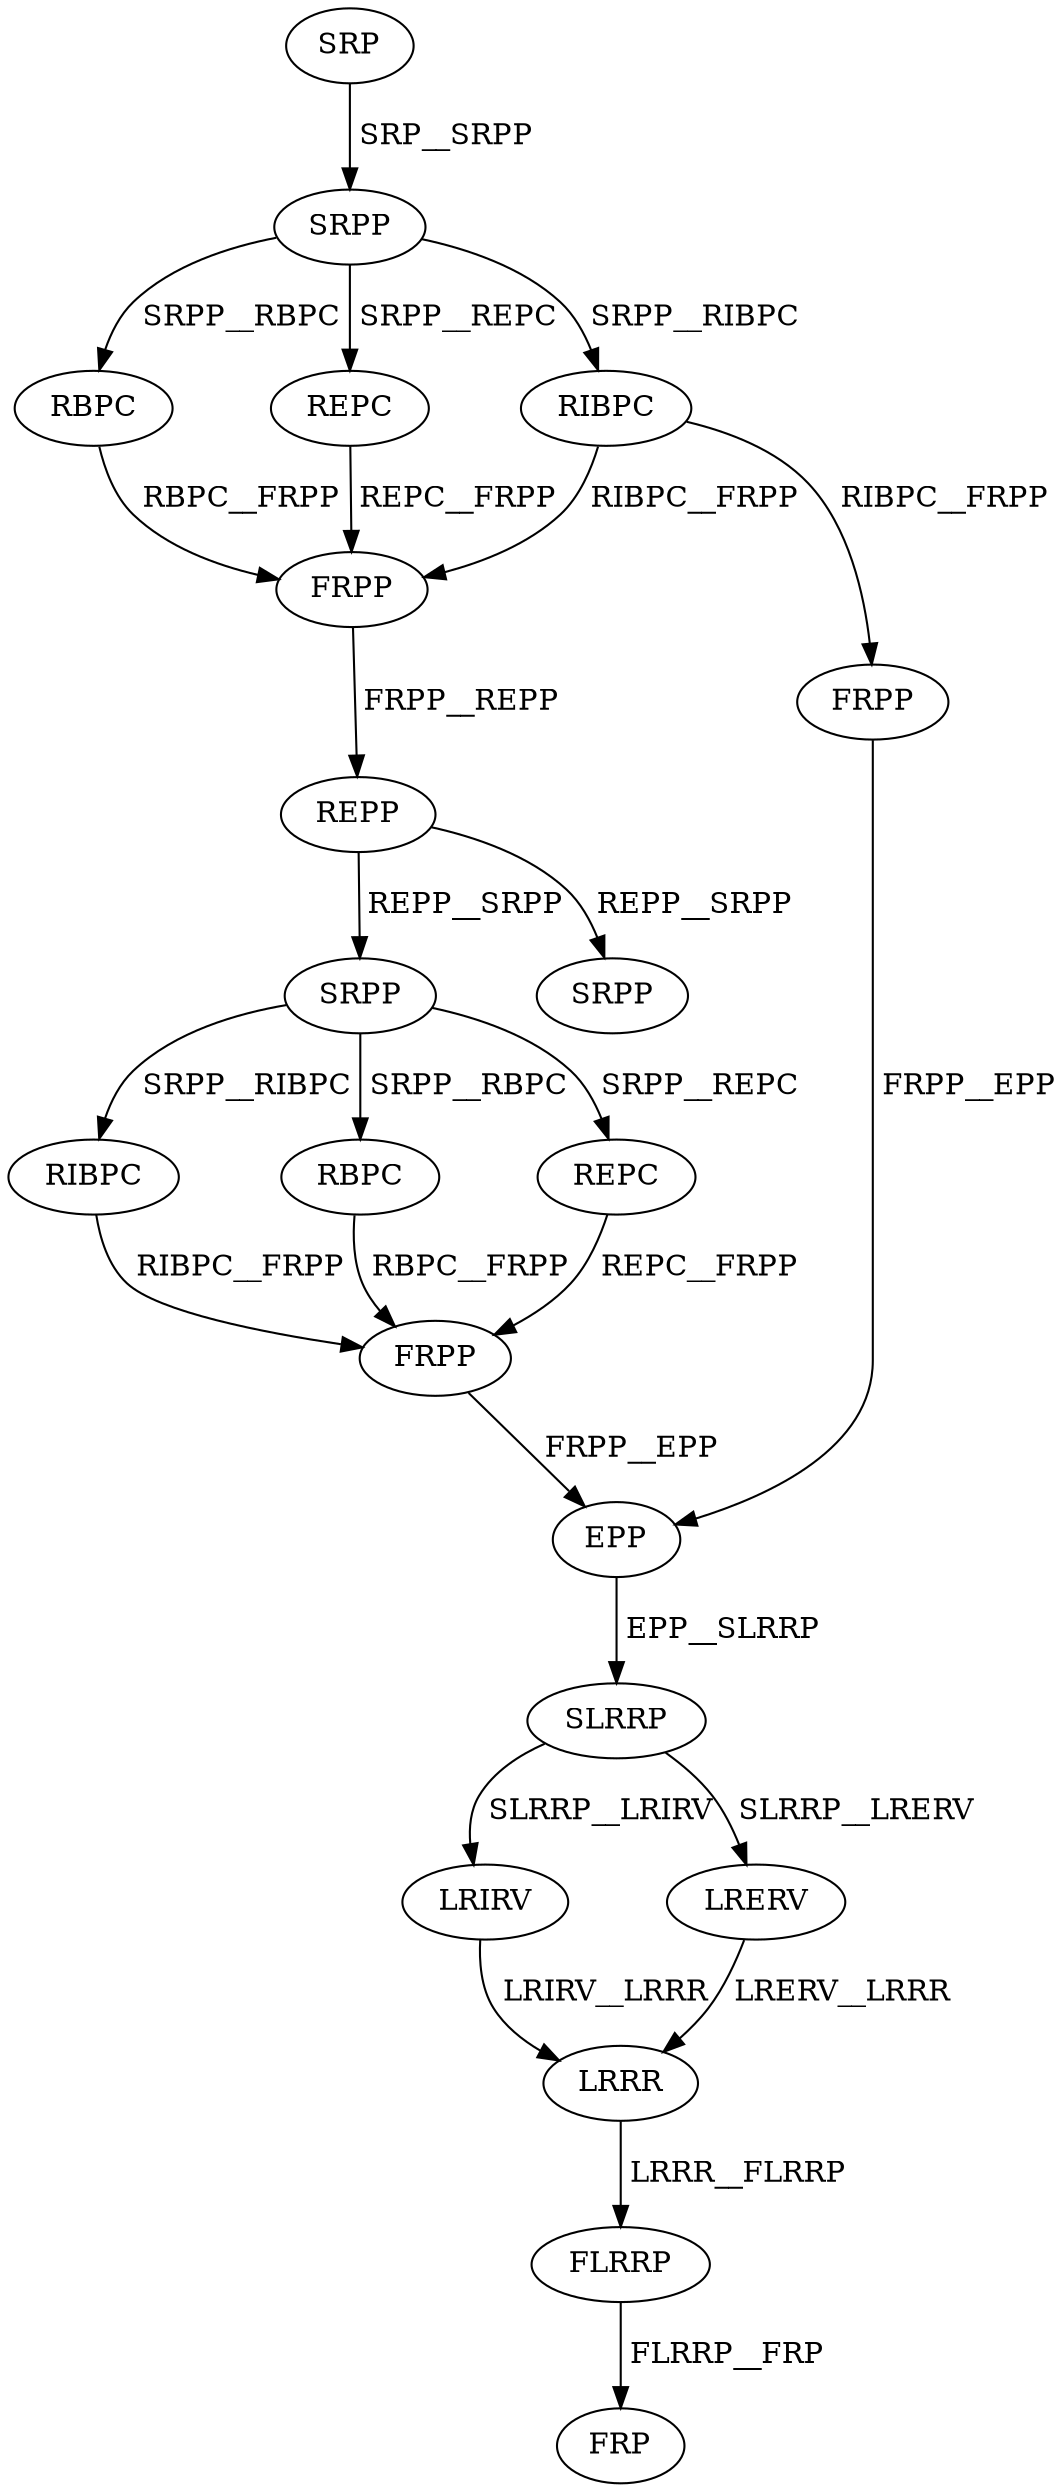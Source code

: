 digraph G { 
1 [label="SRP",color=black,fontcolor=black];
2 [label="SRPP",color=black,fontcolor=black];
3 [label="RBPC",color=black,fontcolor=black];
4 [label="REPC",color=black,fontcolor=black];
5 [label="RIBPC",color=black,fontcolor=black];
6 [label="FRPP",color=black,fontcolor=black];
7 [label="REPP",color=black,fontcolor=black];
8 [label="SRPP",color=black,fontcolor=black];
9 [label="FRPP",color=black,fontcolor=black];
10 [label="RIBPC",color=black,fontcolor=black];
11 [label="RBPC",color=black,fontcolor=black];
12 [label="REPC",color=black,fontcolor=black];
13 [label="FRPP",color=black,fontcolor=black];
14 [label="SRPP",color=black,fontcolor=black];
15 [label="EPP",color=black,fontcolor=black];
16 [label="SLRRP",color=black,fontcolor=black];
17 [label="LRIRV",color=black,fontcolor=black];
18 [label="LRERV",color=black,fontcolor=black];
19 [label="LRRR",color=black,fontcolor=black];
20 [label="FLRRP",color=black,fontcolor=black];
21 [label="FRP",color=black,fontcolor=black];
1->2[label=" SRP__SRPP",color=black,fontcolor=black];
2->3[label=" SRPP__RBPC",color=black,fontcolor=black];
2->4[label=" SRPP__REPC",color=black,fontcolor=black];
2->5[label=" SRPP__RIBPC",color=black,fontcolor=black];
3->6[label=" RBPC__FRPP",color=black,fontcolor=black];
4->6[label=" REPC__FRPP",color=black,fontcolor=black];
5->6[label=" RIBPC__FRPP",color=black,fontcolor=black];
5->9[label=" RIBPC__FRPP",color=black,fontcolor=black];
6->7[label=" FRPP__REPP",color=black,fontcolor=black];
7->8[label=" REPP__SRPP",color=black,fontcolor=black];
7->14[label=" REPP__SRPP",color=black,fontcolor=black];
8->10[label=" SRPP__RIBPC",color=black,fontcolor=black];
8->11[label=" SRPP__RBPC",color=black,fontcolor=black];
8->12[label=" SRPP__REPC",color=black,fontcolor=black];
9->15[label=" FRPP__EPP",color=black,fontcolor=black];
10->13[label=" RIBPC__FRPP",color=black,fontcolor=black];
11->13[label=" RBPC__FRPP",color=black,fontcolor=black];
12->13[label=" REPC__FRPP",color=black,fontcolor=black];
13->15[label=" FRPP__EPP",color=black,fontcolor=black];
15->16[label=" EPP__SLRRP",color=black,fontcolor=black];
16->17[label=" SLRRP__LRIRV",color=black,fontcolor=black];
16->18[label=" SLRRP__LRERV",color=black,fontcolor=black];
17->19[label=" LRIRV__LRRR",color=black,fontcolor=black];
18->19[label=" LRERV__LRRR",color=black,fontcolor=black];
19->20[label=" LRRR__FLRRP",color=black,fontcolor=black];
20->21[label=" FLRRP__FRP",color=black,fontcolor=black];
}

